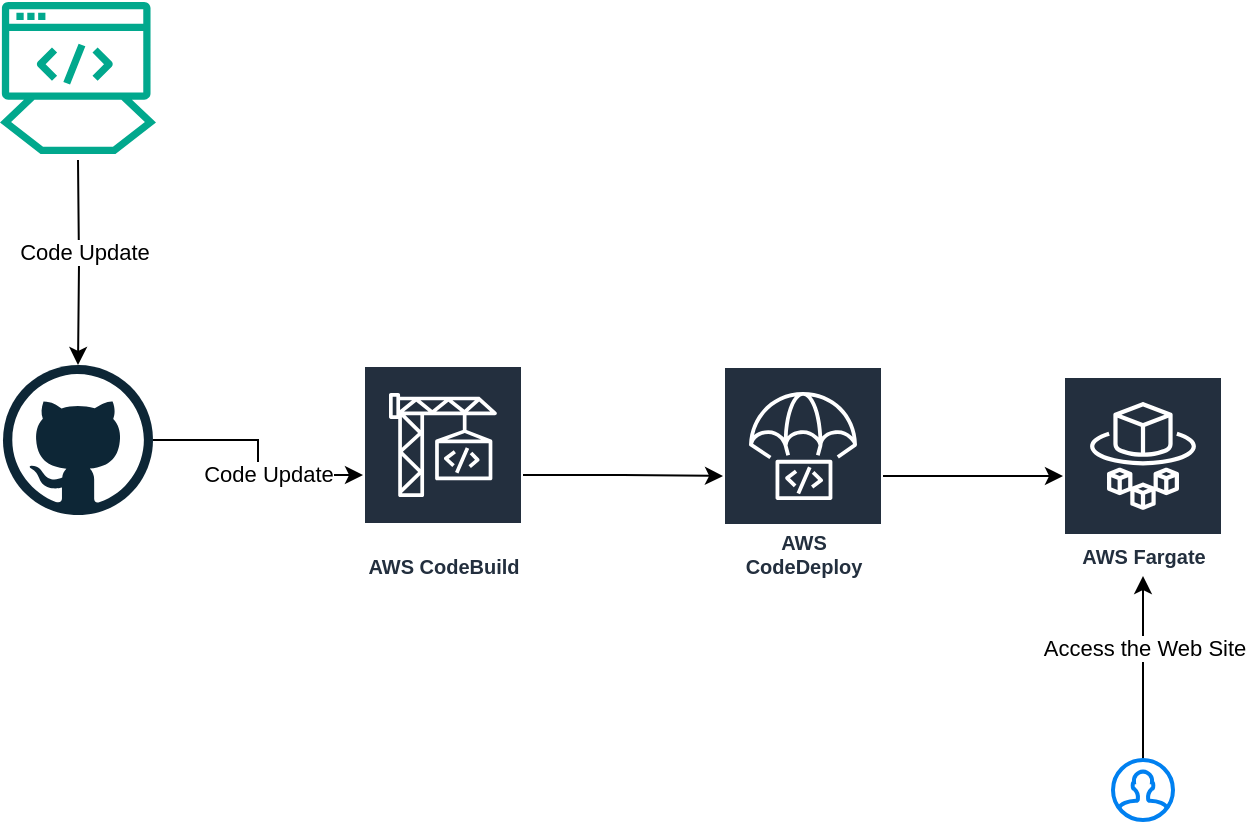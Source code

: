 <mxfile version="22.1.0" type="github">
  <diagram name="Page-1" id="UhK_3lZECE2UWZ7VzEM1">
    <mxGraphModel dx="1235" dy="675" grid="1" gridSize="10" guides="1" tooltips="1" connect="1" arrows="1" fold="1" page="1" pageScale="1" pageWidth="850" pageHeight="1100" math="0" shadow="0">
      <root>
        <mxCell id="0" />
        <mxCell id="1" parent="0" />
        <mxCell id="DTO9uW7GRDYrV7bWMB7X-3" value="" style="edgeStyle=orthogonalEdgeStyle;rounded=0;orthogonalLoop=1;jettySize=auto;html=1;" edge="1" parent="1" source="DTO9uW7GRDYrV7bWMB7X-1" target="DTO9uW7GRDYrV7bWMB7X-2">
          <mxGeometry relative="1" as="geometry" />
        </mxCell>
        <mxCell id="DTO9uW7GRDYrV7bWMB7X-4" value="Code Update" style="edgeLabel;html=1;align=center;verticalAlign=middle;resizable=0;points=[];" vertex="1" connectable="0" parent="DTO9uW7GRDYrV7bWMB7X-3">
          <mxGeometry x="0.219" y="2" relative="1" as="geometry">
            <mxPoint y="1" as="offset" />
          </mxGeometry>
        </mxCell>
        <mxCell id="DTO9uW7GRDYrV7bWMB7X-1" value="" style="dashed=0;outlineConnect=0;html=1;align=center;labelPosition=center;verticalLabelPosition=bottom;verticalAlign=top;shape=mxgraph.weblogos.github" vertex="1" parent="1">
          <mxGeometry x="141.5" y="272.5" width="75" height="75" as="geometry" />
        </mxCell>
        <mxCell id="DTO9uW7GRDYrV7bWMB7X-10" value="" style="edgeStyle=orthogonalEdgeStyle;rounded=0;orthogonalLoop=1;jettySize=auto;html=1;" edge="1" parent="1" source="DTO9uW7GRDYrV7bWMB7X-2" target="DTO9uW7GRDYrV7bWMB7X-8">
          <mxGeometry relative="1" as="geometry" />
        </mxCell>
        <mxCell id="DTO9uW7GRDYrV7bWMB7X-2" value="AWS CodeBuild" style="sketch=0;outlineConnect=0;fontColor=#232F3E;gradientColor=none;strokeColor=#ffffff;fillColor=#232F3E;dashed=0;verticalLabelPosition=middle;verticalAlign=bottom;align=center;html=1;whiteSpace=wrap;fontSize=10;fontStyle=1;spacing=3;shape=mxgraph.aws4.productIcon;prIcon=mxgraph.aws4.codebuild;" vertex="1" parent="1">
          <mxGeometry x="321.5" y="272.5" width="80" height="110" as="geometry" />
        </mxCell>
        <mxCell id="DTO9uW7GRDYrV7bWMB7X-6" value="" style="edgeStyle=orthogonalEdgeStyle;rounded=0;orthogonalLoop=1;jettySize=auto;html=1;" edge="1" parent="1" target="DTO9uW7GRDYrV7bWMB7X-1">
          <mxGeometry relative="1" as="geometry">
            <mxPoint x="179" y="170" as="sourcePoint" />
          </mxGeometry>
        </mxCell>
        <mxCell id="DTO9uW7GRDYrV7bWMB7X-7" value="Code Update" style="edgeLabel;html=1;align=center;verticalAlign=middle;resizable=0;points=[];" vertex="1" connectable="0" parent="DTO9uW7GRDYrV7bWMB7X-6">
          <mxGeometry x="-0.114" y="2" relative="1" as="geometry">
            <mxPoint as="offset" />
          </mxGeometry>
        </mxCell>
        <mxCell id="DTO9uW7GRDYrV7bWMB7X-11" value="" style="edgeStyle=orthogonalEdgeStyle;rounded=0;orthogonalLoop=1;jettySize=auto;html=1;" edge="1" parent="1" source="DTO9uW7GRDYrV7bWMB7X-8" target="DTO9uW7GRDYrV7bWMB7X-9">
          <mxGeometry relative="1" as="geometry" />
        </mxCell>
        <mxCell id="DTO9uW7GRDYrV7bWMB7X-8" value="AWS CodeDeploy" style="sketch=0;outlineConnect=0;fontColor=#232F3E;gradientColor=none;strokeColor=#ffffff;fillColor=#232F3E;dashed=0;verticalLabelPosition=middle;verticalAlign=bottom;align=center;html=1;whiteSpace=wrap;fontSize=10;fontStyle=1;spacing=3;shape=mxgraph.aws4.productIcon;prIcon=mxgraph.aws4.codedeploy;" vertex="1" parent="1">
          <mxGeometry x="501.5" y="273" width="80" height="110" as="geometry" />
        </mxCell>
        <mxCell id="DTO9uW7GRDYrV7bWMB7X-9" value="AWS Fargate" style="sketch=0;outlineConnect=0;fontColor=#232F3E;gradientColor=none;strokeColor=#ffffff;fillColor=#232F3E;dashed=0;verticalLabelPosition=middle;verticalAlign=bottom;align=center;html=1;whiteSpace=wrap;fontSize=10;fontStyle=1;spacing=3;shape=mxgraph.aws4.productIcon;prIcon=mxgraph.aws4.fargate;" vertex="1" parent="1">
          <mxGeometry x="671.5" y="278" width="80" height="100" as="geometry" />
        </mxCell>
        <mxCell id="DTO9uW7GRDYrV7bWMB7X-13" value="" style="edgeStyle=orthogonalEdgeStyle;rounded=0;orthogonalLoop=1;jettySize=auto;html=1;" edge="1" parent="1" source="DTO9uW7GRDYrV7bWMB7X-12" target="DTO9uW7GRDYrV7bWMB7X-9">
          <mxGeometry relative="1" as="geometry" />
        </mxCell>
        <mxCell id="DTO9uW7GRDYrV7bWMB7X-14" value="Access the Web Site" style="edgeLabel;html=1;align=center;verticalAlign=middle;resizable=0;points=[];" vertex="1" connectable="0" parent="DTO9uW7GRDYrV7bWMB7X-13">
          <mxGeometry x="0.217" relative="1" as="geometry">
            <mxPoint as="offset" />
          </mxGeometry>
        </mxCell>
        <mxCell id="DTO9uW7GRDYrV7bWMB7X-12" value="" style="html=1;verticalLabelPosition=bottom;align=center;labelBackgroundColor=#ffffff;verticalAlign=top;strokeWidth=2;strokeColor=#0080F0;shadow=0;dashed=0;shape=mxgraph.ios7.icons.user;" vertex="1" parent="1">
          <mxGeometry x="696.5" y="470" width="30" height="30" as="geometry" />
        </mxCell>
        <mxCell id="DTO9uW7GRDYrV7bWMB7X-15" value="" style="sketch=0;outlineConnect=0;fontColor=#232F3E;gradientColor=none;fillColor=#01A88D;strokeColor=none;dashed=0;verticalLabelPosition=bottom;verticalAlign=top;align=center;html=1;fontSize=12;fontStyle=0;aspect=fixed;shape=mxgraph.aws4.mainframe_modernization_developer;" vertex="1" parent="1">
          <mxGeometry x="140" y="90" width="78" height="78" as="geometry" />
        </mxCell>
      </root>
    </mxGraphModel>
  </diagram>
</mxfile>
